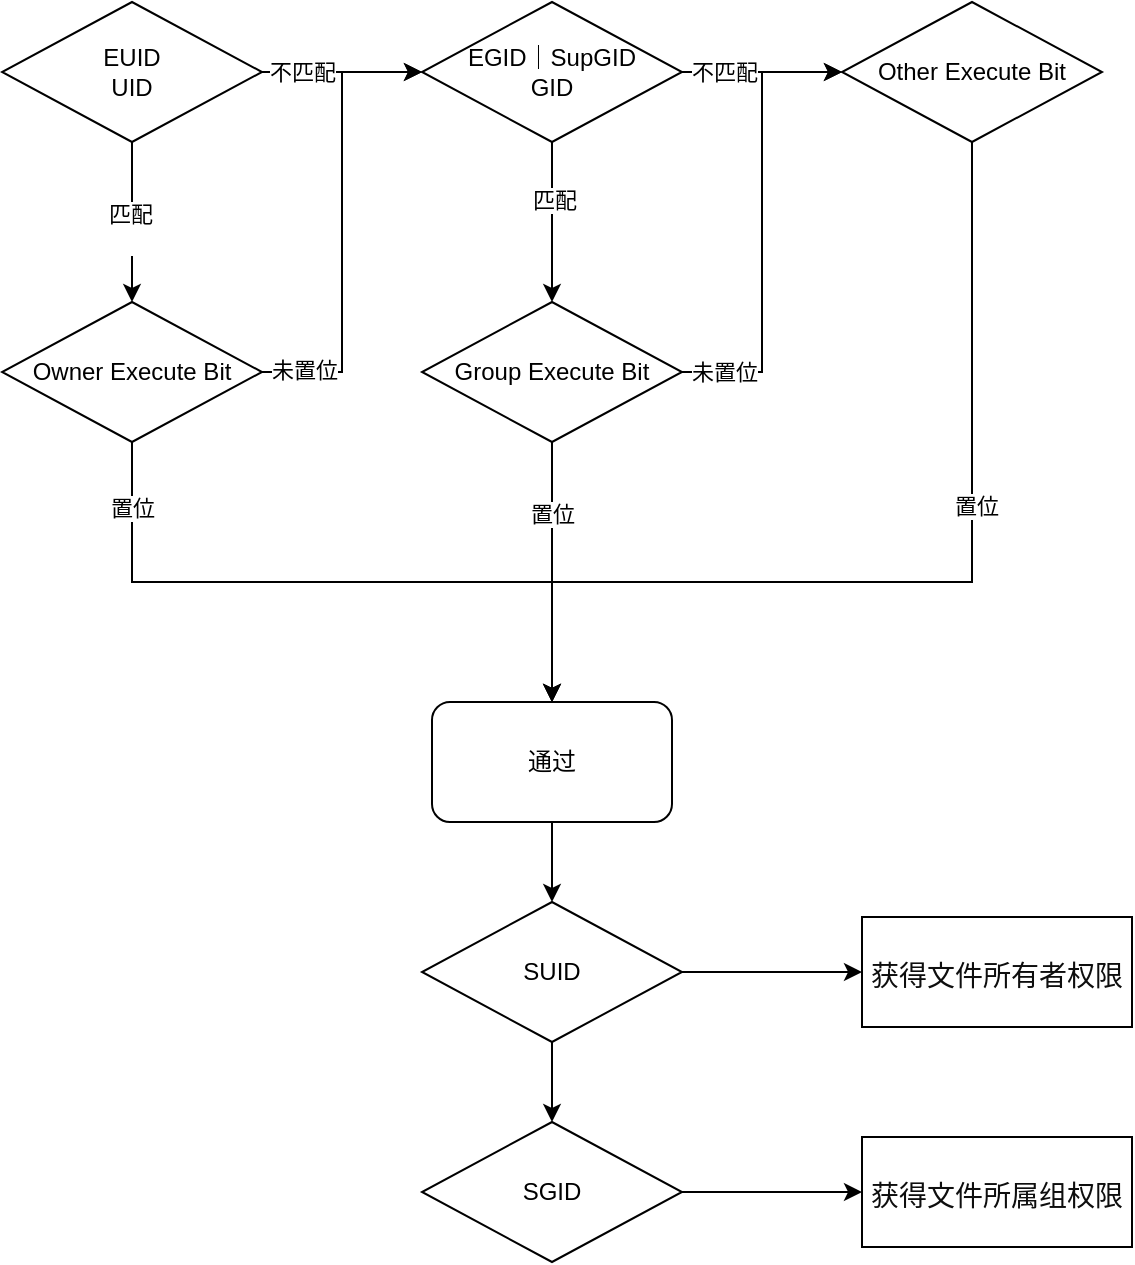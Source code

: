 <mxfile version="24.4.6" type="device">
  <diagram name="第 1 页" id="tw6GiJ8MQ54OxcTlXbzx">
    <mxGraphModel dx="979" dy="718" grid="1" gridSize="10" guides="1" tooltips="1" connect="1" arrows="1" fold="1" page="1" pageScale="1" pageWidth="827" pageHeight="1169" math="0" shadow="0">
      <root>
        <mxCell id="0" />
        <mxCell id="1" parent="0" />
        <mxCell id="QVJBSi5rDed6TAMBtlgI-3" value="" style="edgeStyle=orthogonalEdgeStyle;rounded=0;orthogonalLoop=1;jettySize=auto;html=1;" edge="1" parent="1" source="QVJBSi5rDed6TAMBtlgI-1" target="QVJBSi5rDed6TAMBtlgI-2">
          <mxGeometry relative="1" as="geometry" />
        </mxCell>
        <mxCell id="QVJBSi5rDed6TAMBtlgI-4" value="匹配&lt;div&gt;&lt;br&gt;&lt;/div&gt;" style="edgeLabel;html=1;align=center;verticalAlign=middle;resizable=0;points=[];" vertex="1" connectable="0" parent="QVJBSi5rDed6TAMBtlgI-3">
          <mxGeometry x="0.075" y="-1" relative="1" as="geometry">
            <mxPoint as="offset" />
          </mxGeometry>
        </mxCell>
        <mxCell id="QVJBSi5rDed6TAMBtlgI-6" value="" style="edgeStyle=orthogonalEdgeStyle;rounded=0;orthogonalLoop=1;jettySize=auto;html=1;" edge="1" parent="1" source="QVJBSi5rDed6TAMBtlgI-1" target="QVJBSi5rDed6TAMBtlgI-5">
          <mxGeometry relative="1" as="geometry" />
        </mxCell>
        <mxCell id="QVJBSi5rDed6TAMBtlgI-19" value="不匹配" style="edgeLabel;html=1;align=center;verticalAlign=middle;resizable=0;points=[];" vertex="1" connectable="0" parent="QVJBSi5rDed6TAMBtlgI-6">
          <mxGeometry x="-0.685" y="1" relative="1" as="geometry">
            <mxPoint x="7" y="1" as="offset" />
          </mxGeometry>
        </mxCell>
        <mxCell id="QVJBSi5rDed6TAMBtlgI-1" value="EUID&lt;br&gt;UID" style="rhombus;whiteSpace=wrap;html=1;" vertex="1" parent="1">
          <mxGeometry x="60" y="170" width="130" height="70" as="geometry" />
        </mxCell>
        <mxCell id="QVJBSi5rDed6TAMBtlgI-13" style="edgeStyle=orthogonalEdgeStyle;rounded=0;orthogonalLoop=1;jettySize=auto;html=1;entryX=0;entryY=0.5;entryDx=0;entryDy=0;" edge="1" parent="1" source="QVJBSi5rDed6TAMBtlgI-2" target="QVJBSi5rDed6TAMBtlgI-5">
          <mxGeometry relative="1" as="geometry" />
        </mxCell>
        <mxCell id="QVJBSi5rDed6TAMBtlgI-21" value="未置位" style="edgeLabel;html=1;align=center;verticalAlign=middle;resizable=0;points=[];" vertex="1" connectable="0" parent="QVJBSi5rDed6TAMBtlgI-13">
          <mxGeometry x="-0.848" y="1" relative="1" as="geometry">
            <mxPoint x="3" as="offset" />
          </mxGeometry>
        </mxCell>
        <mxCell id="QVJBSi5rDed6TAMBtlgI-15" value="" style="edgeStyle=orthogonalEdgeStyle;rounded=0;orthogonalLoop=1;jettySize=auto;html=1;entryX=0.5;entryY=0;entryDx=0;entryDy=0;" edge="1" parent="1" source="QVJBSi5rDed6TAMBtlgI-2" target="QVJBSi5rDed6TAMBtlgI-14">
          <mxGeometry relative="1" as="geometry">
            <Array as="points">
              <mxPoint x="125" y="460" />
              <mxPoint x="335" y="460" />
            </Array>
          </mxGeometry>
        </mxCell>
        <mxCell id="QVJBSi5rDed6TAMBtlgI-23" value="置位" style="edgeLabel;html=1;align=center;verticalAlign=middle;resizable=0;points=[];" vertex="1" connectable="0" parent="QVJBSi5rDed6TAMBtlgI-15">
          <mxGeometry x="-0.805" relative="1" as="geometry">
            <mxPoint as="offset" />
          </mxGeometry>
        </mxCell>
        <mxCell id="QVJBSi5rDed6TAMBtlgI-2" value="Owner Execute Bit" style="rhombus;whiteSpace=wrap;html=1;" vertex="1" parent="1">
          <mxGeometry x="60" y="320" width="130" height="70" as="geometry" />
        </mxCell>
        <mxCell id="QVJBSi5rDed6TAMBtlgI-8" value="" style="edgeStyle=orthogonalEdgeStyle;rounded=0;orthogonalLoop=1;jettySize=auto;html=1;" edge="1" parent="1" source="QVJBSi5rDed6TAMBtlgI-5" target="QVJBSi5rDed6TAMBtlgI-7">
          <mxGeometry relative="1" as="geometry" />
        </mxCell>
        <mxCell id="QVJBSi5rDed6TAMBtlgI-9" value="匹配" style="edgeLabel;html=1;align=center;verticalAlign=middle;resizable=0;points=[];" vertex="1" connectable="0" parent="QVJBSi5rDed6TAMBtlgI-8">
          <mxGeometry x="-0.275" y="1" relative="1" as="geometry">
            <mxPoint as="offset" />
          </mxGeometry>
        </mxCell>
        <mxCell id="QVJBSi5rDed6TAMBtlgI-11" value="" style="edgeStyle=orthogonalEdgeStyle;rounded=0;orthogonalLoop=1;jettySize=auto;html=1;" edge="1" parent="1" source="QVJBSi5rDed6TAMBtlgI-5" target="QVJBSi5rDed6TAMBtlgI-10">
          <mxGeometry relative="1" as="geometry" />
        </mxCell>
        <mxCell id="QVJBSi5rDed6TAMBtlgI-20" value="不匹配" style="edgeLabel;html=1;align=center;verticalAlign=middle;resizable=0;points=[];" vertex="1" connectable="0" parent="QVJBSi5rDed6TAMBtlgI-11">
          <mxGeometry x="-0.815" relative="1" as="geometry">
            <mxPoint x="13" as="offset" />
          </mxGeometry>
        </mxCell>
        <mxCell id="QVJBSi5rDed6TAMBtlgI-5" value="EGID｜Sup&lt;span style=&quot;background-color: initial;&quot;&gt;GID&lt;/span&gt;&lt;div&gt;GID&lt;/div&gt;" style="rhombus;whiteSpace=wrap;html=1;" vertex="1" parent="1">
          <mxGeometry x="270" y="170" width="130" height="70" as="geometry" />
        </mxCell>
        <mxCell id="QVJBSi5rDed6TAMBtlgI-16" style="edgeStyle=orthogonalEdgeStyle;rounded=0;orthogonalLoop=1;jettySize=auto;html=1;entryX=0.5;entryY=0;entryDx=0;entryDy=0;" edge="1" parent="1" source="QVJBSi5rDed6TAMBtlgI-7" target="QVJBSi5rDed6TAMBtlgI-14">
          <mxGeometry relative="1" as="geometry" />
        </mxCell>
        <mxCell id="QVJBSi5rDed6TAMBtlgI-24" value="置位" style="edgeLabel;html=1;align=center;verticalAlign=middle;resizable=0;points=[];" vertex="1" connectable="0" parent="QVJBSi5rDed6TAMBtlgI-16">
          <mxGeometry x="-0.452" relative="1" as="geometry">
            <mxPoint as="offset" />
          </mxGeometry>
        </mxCell>
        <mxCell id="QVJBSi5rDed6TAMBtlgI-18" style="edgeStyle=orthogonalEdgeStyle;rounded=0;orthogonalLoop=1;jettySize=auto;html=1;entryX=0;entryY=0.5;entryDx=0;entryDy=0;" edge="1" parent="1" source="QVJBSi5rDed6TAMBtlgI-7" target="QVJBSi5rDed6TAMBtlgI-10">
          <mxGeometry relative="1" as="geometry" />
        </mxCell>
        <mxCell id="QVJBSi5rDed6TAMBtlgI-22" value="未置位" style="edgeLabel;html=1;align=center;verticalAlign=middle;resizable=0;points=[];" vertex="1" connectable="0" parent="QVJBSi5rDed6TAMBtlgI-18">
          <mxGeometry x="-0.768" y="-3" relative="1" as="geometry">
            <mxPoint x="-6" y="-3" as="offset" />
          </mxGeometry>
        </mxCell>
        <mxCell id="QVJBSi5rDed6TAMBtlgI-7" value="Group Execute Bit" style="rhombus;whiteSpace=wrap;html=1;" vertex="1" parent="1">
          <mxGeometry x="270" y="320" width="130" height="70" as="geometry" />
        </mxCell>
        <mxCell id="QVJBSi5rDed6TAMBtlgI-17" style="edgeStyle=orthogonalEdgeStyle;rounded=0;orthogonalLoop=1;jettySize=auto;html=1;exitX=0.5;exitY=1;exitDx=0;exitDy=0;entryX=0.5;entryY=0;entryDx=0;entryDy=0;" edge="1" parent="1" source="QVJBSi5rDed6TAMBtlgI-10" target="QVJBSi5rDed6TAMBtlgI-14">
          <mxGeometry relative="1" as="geometry">
            <Array as="points">
              <mxPoint x="545" y="460" />
              <mxPoint x="335" y="460" />
            </Array>
          </mxGeometry>
        </mxCell>
        <mxCell id="QVJBSi5rDed6TAMBtlgI-25" value="置位" style="edgeLabel;html=1;align=center;verticalAlign=middle;resizable=0;points=[];" vertex="1" connectable="0" parent="QVJBSi5rDed6TAMBtlgI-17">
          <mxGeometry x="-0.259" y="2" relative="1" as="geometry">
            <mxPoint as="offset" />
          </mxGeometry>
        </mxCell>
        <mxCell id="QVJBSi5rDed6TAMBtlgI-10" value="Other Execute Bit" style="rhombus;whiteSpace=wrap;html=1;" vertex="1" parent="1">
          <mxGeometry x="480" y="170" width="130" height="70" as="geometry" />
        </mxCell>
        <mxCell id="QVJBSi5rDed6TAMBtlgI-28" style="edgeStyle=orthogonalEdgeStyle;rounded=0;orthogonalLoop=1;jettySize=auto;html=1;entryX=0.5;entryY=0;entryDx=0;entryDy=0;" edge="1" parent="1" source="QVJBSi5rDed6TAMBtlgI-14" target="QVJBSi5rDed6TAMBtlgI-26">
          <mxGeometry relative="1" as="geometry" />
        </mxCell>
        <mxCell id="QVJBSi5rDed6TAMBtlgI-14" value="通过" style="rounded=1;whiteSpace=wrap;html=1;" vertex="1" parent="1">
          <mxGeometry x="275" y="520" width="120" height="60" as="geometry" />
        </mxCell>
        <mxCell id="QVJBSi5rDed6TAMBtlgI-29" style="edgeStyle=orthogonalEdgeStyle;rounded=0;orthogonalLoop=1;jettySize=auto;html=1;entryX=0.5;entryY=0;entryDx=0;entryDy=0;" edge="1" parent="1" source="QVJBSi5rDed6TAMBtlgI-26" target="QVJBSi5rDed6TAMBtlgI-27">
          <mxGeometry relative="1" as="geometry" />
        </mxCell>
        <mxCell id="QVJBSi5rDed6TAMBtlgI-31" value="" style="edgeStyle=orthogonalEdgeStyle;rounded=0;orthogonalLoop=1;jettySize=auto;html=1;" edge="1" parent="1" source="QVJBSi5rDed6TAMBtlgI-26" target="QVJBSi5rDed6TAMBtlgI-30">
          <mxGeometry relative="1" as="geometry" />
        </mxCell>
        <mxCell id="QVJBSi5rDed6TAMBtlgI-26" value="SUID" style="rhombus;whiteSpace=wrap;html=1;" vertex="1" parent="1">
          <mxGeometry x="270" y="620" width="130" height="70" as="geometry" />
        </mxCell>
        <mxCell id="QVJBSi5rDed6TAMBtlgI-33" style="edgeStyle=orthogonalEdgeStyle;rounded=0;orthogonalLoop=1;jettySize=auto;html=1;exitX=1;exitY=0.5;exitDx=0;exitDy=0;entryX=0;entryY=0.5;entryDx=0;entryDy=0;" edge="1" parent="1" source="QVJBSi5rDed6TAMBtlgI-27" target="QVJBSi5rDed6TAMBtlgI-32">
          <mxGeometry relative="1" as="geometry" />
        </mxCell>
        <mxCell id="QVJBSi5rDed6TAMBtlgI-27" value="SGID" style="rhombus;whiteSpace=wrap;html=1;" vertex="1" parent="1">
          <mxGeometry x="270" y="730" width="130" height="70" as="geometry" />
        </mxCell>
        <mxCell id="QVJBSi5rDed6TAMBtlgI-30" value="&lt;p style=&quot;margin: 0px 0px 0px 13px; text-indent: -13px; font-variant-numeric: normal; font-variant-east-asian: normal; font-variant-alternates: normal; font-kerning: auto; font-optical-sizing: auto; font-feature-settings: normal; font-variation-settings: normal; font-variant-position: normal; font-stretch: normal; font-size: 14px; line-height: normal; font-family: &amp;quot;.SF NS&amp;quot;; color: rgb(14, 14, 14); text-align: start;&quot; class=&quot;p1&quot;&gt;获得文件所有者权限&lt;/p&gt;" style="whiteSpace=wrap;html=1;" vertex="1" parent="1">
          <mxGeometry x="490" y="627.5" width="135" height="55" as="geometry" />
        </mxCell>
        <mxCell id="QVJBSi5rDed6TAMBtlgI-32" value="&lt;p style=&quot;margin: 0px 0px 0px 13px; text-indent: -13px; font-variant-numeric: normal; font-variant-east-asian: normal; font-variant-alternates: normal; font-kerning: auto; font-optical-sizing: auto; font-feature-settings: normal; font-variation-settings: normal; font-variant-position: normal; font-stretch: normal; font-size: 14px; line-height: normal; font-family: &amp;quot;.SF NS&amp;quot;; color: rgb(14, 14, 14); text-align: start;&quot; class=&quot;p1&quot;&gt;获得文件所属组权限&lt;/p&gt;" style="whiteSpace=wrap;html=1;" vertex="1" parent="1">
          <mxGeometry x="490" y="737.5" width="135" height="55" as="geometry" />
        </mxCell>
      </root>
    </mxGraphModel>
  </diagram>
</mxfile>
